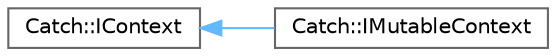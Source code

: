 digraph "Graphical Class Hierarchy"
{
 // LATEX_PDF_SIZE
  bgcolor="transparent";
  edge [fontname=Helvetica,fontsize=10,labelfontname=Helvetica,labelfontsize=10];
  node [fontname=Helvetica,fontsize=10,shape=box,height=0.2,width=0.4];
  rankdir="LR";
  Node0 [label="Catch::IContext",height=0.2,width=0.4,color="grey40", fillcolor="white", style="filled",URL="$struct_catch_1_1_i_context.html",tooltip=" "];
  Node0 -> Node1 [dir="back",color="steelblue1",style="solid"];
  Node1 [label="Catch::IMutableContext",height=0.2,width=0.4,color="grey40", fillcolor="white", style="filled",URL="$struct_catch_1_1_i_mutable_context.html",tooltip=" "];
}
